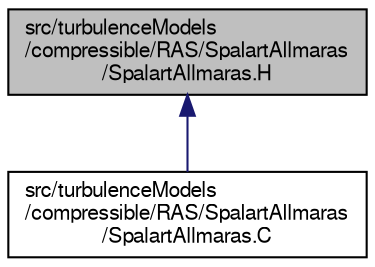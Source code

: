 digraph "src/turbulenceModels/compressible/RAS/SpalartAllmaras/SpalartAllmaras.H"
{
  bgcolor="transparent";
  edge [fontname="FreeSans",fontsize="10",labelfontname="FreeSans",labelfontsize="10"];
  node [fontname="FreeSans",fontsize="10",shape=record];
  Node303 [label="src/turbulenceModels\l/compressible/RAS/SpalartAllmaras\l/SpalartAllmaras.H",height=0.2,width=0.4,color="black", fillcolor="grey75", style="filled", fontcolor="black"];
  Node303 -> Node304 [dir="back",color="midnightblue",fontsize="10",style="solid",fontname="FreeSans"];
  Node304 [label="src/turbulenceModels\l/compressible/RAS/SpalartAllmaras\l/SpalartAllmaras.C",height=0.2,width=0.4,color="black",URL="$a39878.html"];
}
